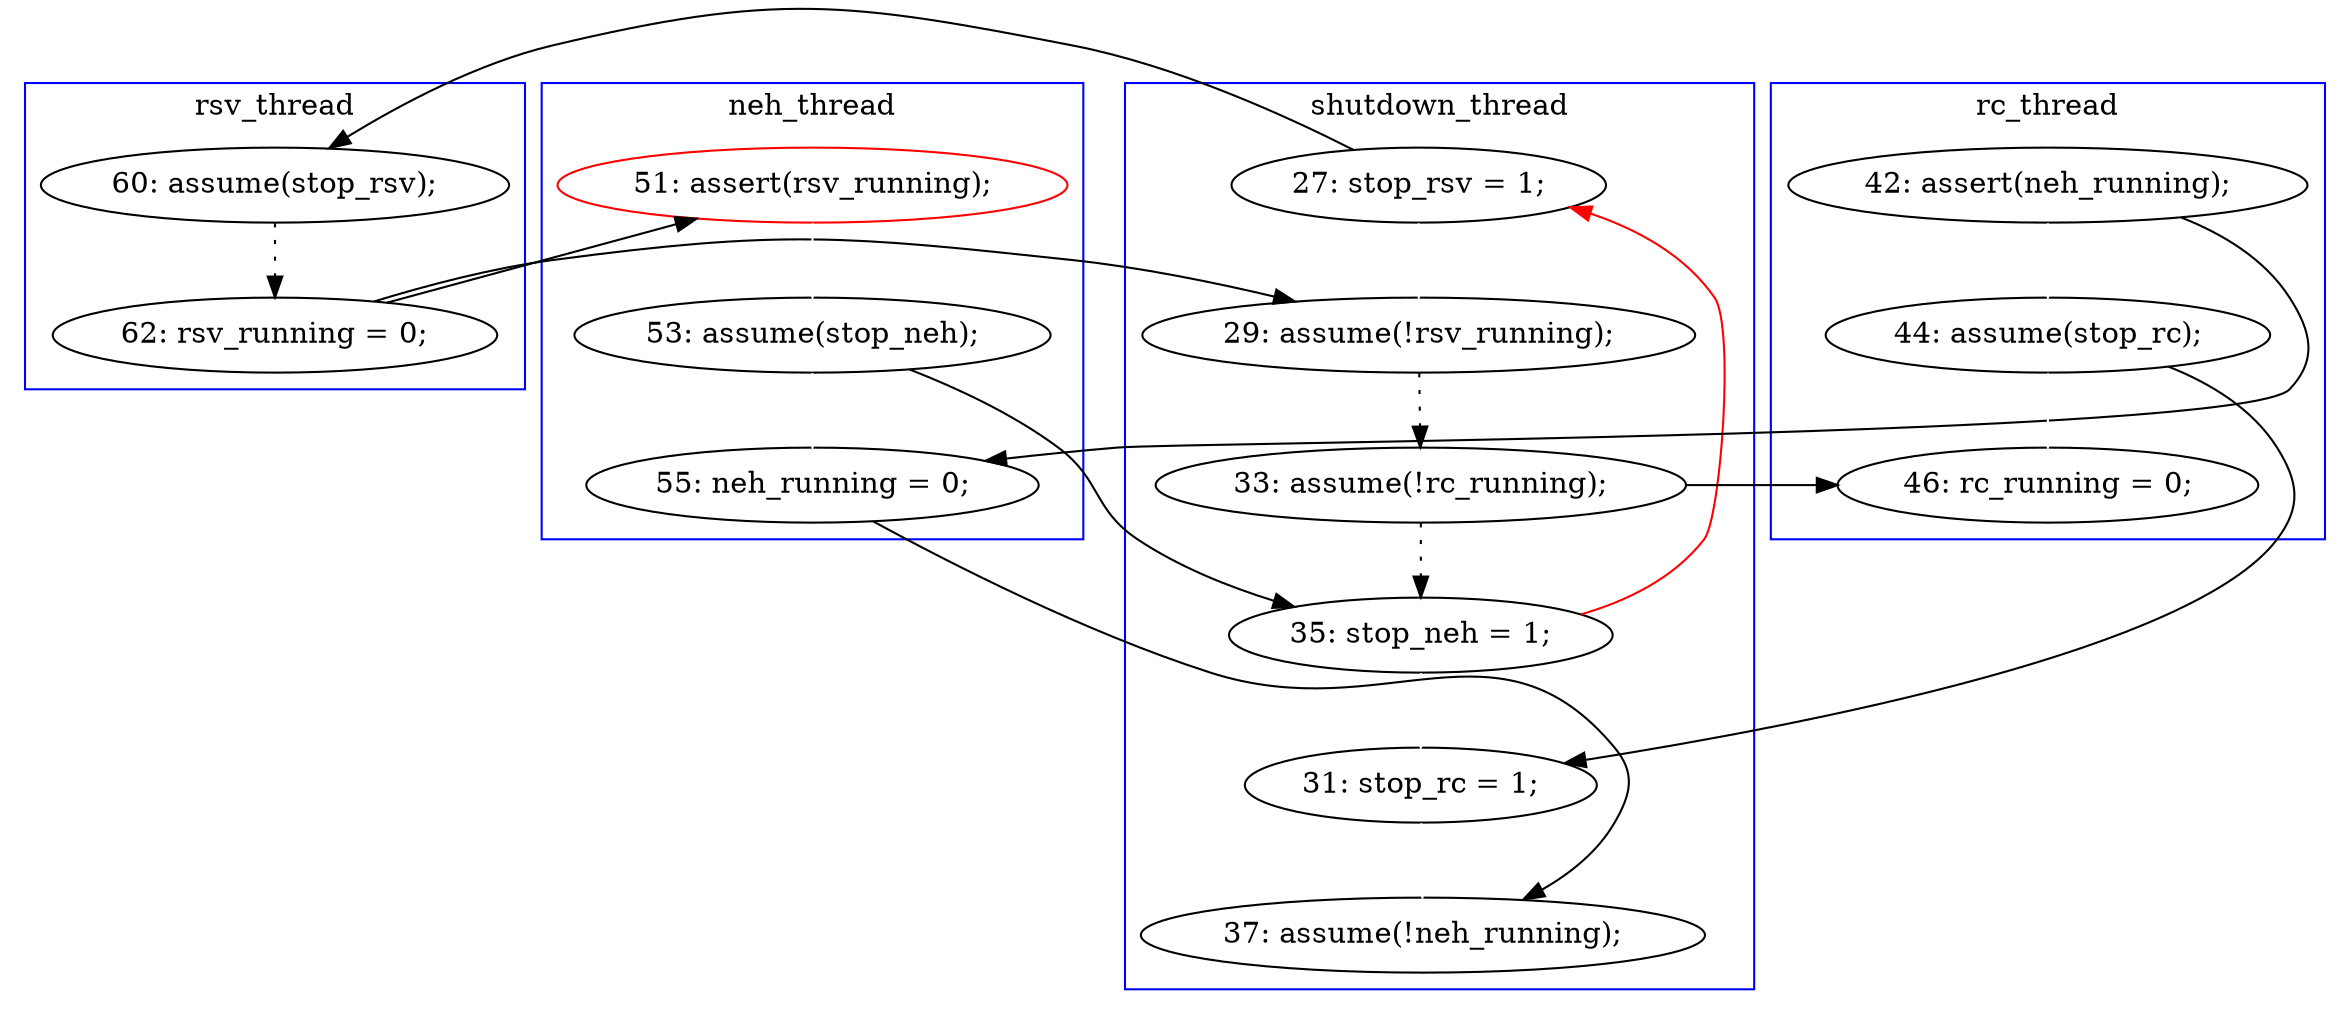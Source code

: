 digraph Counterexample {
	18 -> 21 [color = black, style = solid, constraint = false]
	15 -> 17 [color = black, style = solid, constraint = false]
	24 -> 30 [color = white, style = solid]
	14 -> 25 [color = black, style = solid, constraint = false]
	25 -> 32 [color = black, style = solid, constraint = false]
	23 -> 24 [color = black, style = solid, constraint = false]
	27 -> 30 [color = black, style = solid, constraint = false]
	15 -> 19 [color = white, style = solid]
	22 -> 24 [color = black, style = dotted]
	23 -> 25 [color = white, style = solid]
	30 -> 32 [color = white, style = solid]
	17 -> 18 [color = black, style = dotted]
	27 -> 31 [color = white, style = solid]
	24 -> 15 [color = red, style = solid, constraint = false]
	21 -> 23 [color = white, style = solid]
	22 -> 31 [color = black, style = solid, constraint = false]
	18 -> 19 [color = black, style = solid, constraint = false]
	14 -> 27 [color = white, style = solid]
	19 -> 22 [color = black, style = dotted]
	subgraph cluster2 {
		label = rc_thread
		color = blue
		27  [label = "44: assume(stop_rc);"]
		14  [label = "42: assert(neh_running);"]
		31  [label = "46: rc_running = 0;"]
	}
	subgraph cluster3 {
		label = neh_thread
		color = blue
		23  [label = "53: assume(stop_neh);"]
		25  [label = "55: neh_running = 0;"]
		21  [label = "51: assert(rsv_running);", color = red]
	}
	subgraph cluster1 {
		label = shutdown_thread
		color = blue
		19  [label = "29: assume(!rsv_running);"]
		22  [label = "33: assume(!rc_running);"]
		24  [label = "35: stop_neh = 1;"]
		15  [label = "27: stop_rsv = 1;"]
		32  [label = "37: assume(!neh_running);"]
		30  [label = "31: stop_rc = 1;"]
	}
	subgraph cluster4 {
		label = rsv_thread
		color = blue
		18  [label = "62: rsv_running = 0;"]
		17  [label = "60: assume(stop_rsv);"]
	}
}